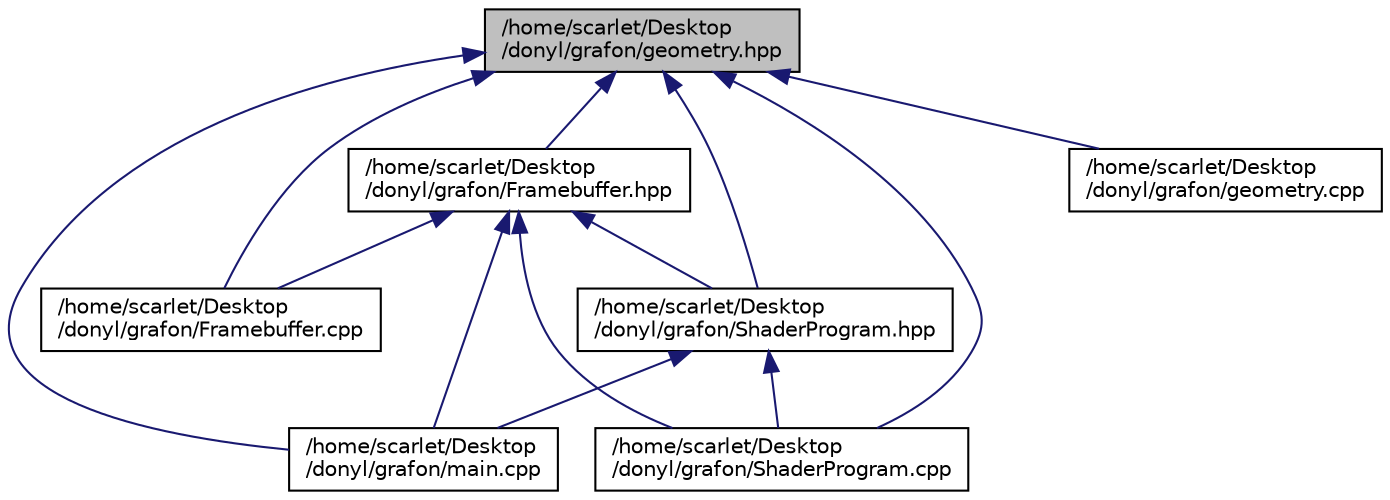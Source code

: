digraph "/home/scarlet/Desktop/donyl/grafon/geometry.hpp"
{
  edge [fontname="Helvetica",fontsize="10",labelfontname="Helvetica",labelfontsize="10"];
  node [fontname="Helvetica",fontsize="10",shape=record];
  Node1 [label="/home/scarlet/Desktop\l/donyl/grafon/geometry.hpp",height=0.2,width=0.4,color="black", fillcolor="grey75", style="filled", fontcolor="black"];
  Node1 -> Node2 [dir="back",color="midnightblue",fontsize="10",style="solid",fontname="Helvetica"];
  Node2 [label="/home/scarlet/Desktop\l/donyl/grafon/Framebuffer.hpp",height=0.2,width=0.4,color="black", fillcolor="white", style="filled",URL="$Framebuffer_8hpp.html",tooltip="Describes Framebuffer class. "];
  Node2 -> Node3 [dir="back",color="midnightblue",fontsize="10",style="solid",fontname="Helvetica"];
  Node3 [label="/home/scarlet/Desktop\l/donyl/grafon/Framebuffer.cpp",height=0.2,width=0.4,color="black", fillcolor="white", style="filled",URL="$Framebuffer_8cpp.html"];
  Node2 -> Node4 [dir="back",color="midnightblue",fontsize="10",style="solid",fontname="Helvetica"];
  Node4 [label="/home/scarlet/Desktop\l/donyl/grafon/main.cpp",height=0.2,width=0.4,color="black", fillcolor="white", style="filled",URL="$main_8cpp.html",tooltip="Source file for making triangles. "];
  Node2 -> Node5 [dir="back",color="midnightblue",fontsize="10",style="solid",fontname="Helvetica"];
  Node5 [label="/home/scarlet/Desktop\l/donyl/grafon/ShaderProgram.hpp",height=0.2,width=0.4,color="black", fillcolor="white", style="filled",URL="$ShaderProgram_8hpp.html"];
  Node5 -> Node4 [dir="back",color="midnightblue",fontsize="10",style="solid",fontname="Helvetica"];
  Node5 -> Node6 [dir="back",color="midnightblue",fontsize="10",style="solid",fontname="Helvetica"];
  Node6 [label="/home/scarlet/Desktop\l/donyl/grafon/ShaderProgram.cpp",height=0.2,width=0.4,color="black", fillcolor="white", style="filled",URL="$ShaderProgram_8cpp.html"];
  Node2 -> Node6 [dir="back",color="midnightblue",fontsize="10",style="solid",fontname="Helvetica"];
  Node1 -> Node3 [dir="back",color="midnightblue",fontsize="10",style="solid",fontname="Helvetica"];
  Node1 -> Node7 [dir="back",color="midnightblue",fontsize="10",style="solid",fontname="Helvetica"];
  Node7 [label="/home/scarlet/Desktop\l/donyl/grafon/geometry.cpp",height=0.2,width=0.4,color="black", fillcolor="white", style="filled",URL="$geometry_8cpp.html"];
  Node1 -> Node4 [dir="back",color="midnightblue",fontsize="10",style="solid",fontname="Helvetica"];
  Node1 -> Node5 [dir="back",color="midnightblue",fontsize="10",style="solid",fontname="Helvetica"];
  Node1 -> Node6 [dir="back",color="midnightblue",fontsize="10",style="solid",fontname="Helvetica"];
}
